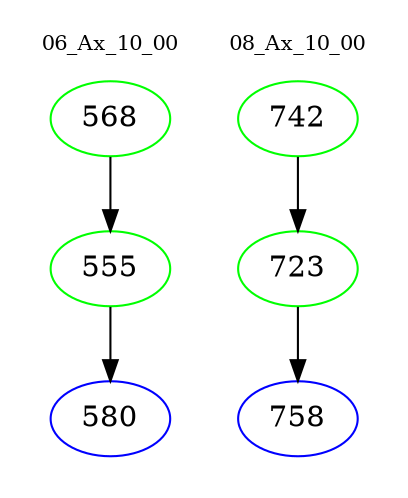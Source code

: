 digraph{
subgraph cluster_0 {
color = white
label = "06_Ax_10_00";
fontsize=10;
T0_568 [label="568", color="green"]
T0_568 -> T0_555 [color="black"]
T0_555 [label="555", color="green"]
T0_555 -> T0_580 [color="black"]
T0_580 [label="580", color="blue"]
}
subgraph cluster_1 {
color = white
label = "08_Ax_10_00";
fontsize=10;
T1_742 [label="742", color="green"]
T1_742 -> T1_723 [color="black"]
T1_723 [label="723", color="green"]
T1_723 -> T1_758 [color="black"]
T1_758 [label="758", color="blue"]
}
}
